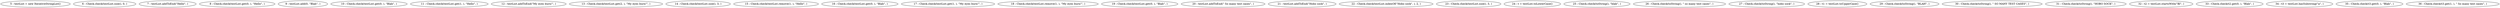 digraph G {
"5 : testList = new IterativeStringList()"
"6 : Check.check(testList.size(), 0, )"
"7 : testList.addToEnd(\"Hello\", )"
"8 : Check.check(testList.get(0, ), \"Hello\", )"
"9 : testList.add(0, \"Blah\", )"
"10 : Check.check(testList.get(0, ), \"Blah\", )"
"11 : Check.check(testList.get(1, ), \"Hello\", )"
"12 : testList.addToEnd(\"My eyes burn!\", )"
"13 : Check.check(testList.get(2, ), \"My eyes burn!\", )"
"14 : Check.check(testList.size(), 3, )"
"15 : Check.check(testList.remove(1, ), \"Hello\", )"
"16 : Check.check(testList.get(0, ), \"Blah\", )"
"17 : Check.check(testList.get(1, ), \"My eyes burn!\", )"
"18 : Check.check(testList.remove(1, ), \"My eyes burn!\", )"
"19 : Check.check(testList.get(0, ), \"Blah\", )"
"20 : testList.addToEnd(\" So many test cases\", )"
"21 : testList.addToEnd(\"Hobo sock\", )"
"22 : Check.check(testList.indexOf(\"Hobo sock\", ), 2, )"
"23 : Check.check(testList.size(), 3, )"
"24 : t = testList.toLowerCase()"
"25 : Check.check(toString(), \"blah\", )"
"26 : Check.check(toString(), \" so many test cases\", )"
"27 : Check.check(toString(), \"hobo sock\", )"
"28 : t1 = testList.toUpperCase()"
"29 : Check.check(toString(), \"BLAH\", )"
"30 : Check.check(toString(), \" SO MANY TEST CASES\", )"
"31 : Check.check(toString(), \"HOBO SOCK\", )"
"32 : t2 = testList.startsWith(\"Bl\", )"
"33 : Check.check(t2.get(0, ), \"Blah\", )"
"34 : t3 = testList.hasSubstring(\"a\", )"
"35 : Check.check(t3.get(0, ), \"Blah\", )"
"36 : Check.check(t3.get(1, ), \" So many test cases\", )"
}